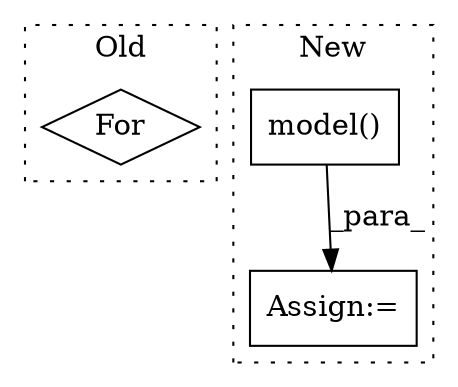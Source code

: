 digraph G {
subgraph cluster0 {
1 [label="For" a="107" s="4416,4431" l="4,10" shape="diamond"];
label = "Old";
style="dotted";
}
subgraph cluster1 {
2 [label="model()" a="75" s="4250" l="23" shape="box"];
3 [label="Assign:=" a="68" s="4247" l="3" shape="box"];
label = "New";
style="dotted";
}
2 -> 3 [label="_para_"];
}